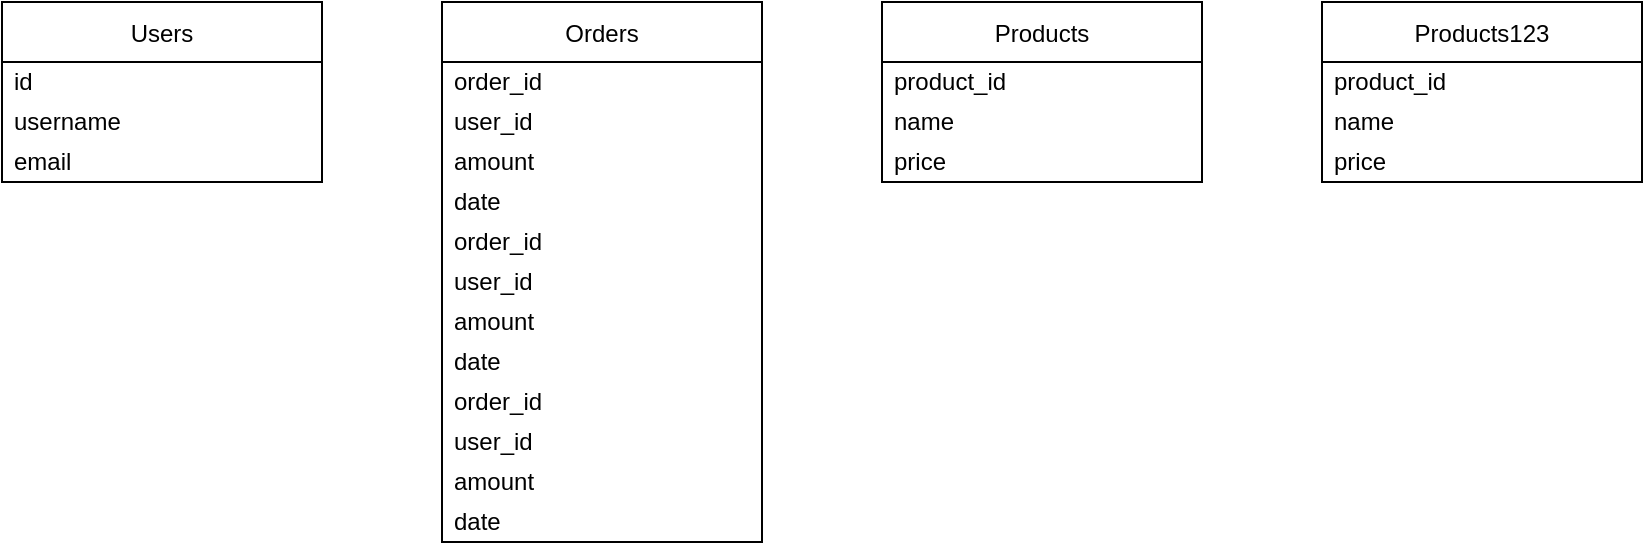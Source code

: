 <mxfile><diagram name="ERD"><mxGraphModel><root><mxCell id="0" /><mxCell id="1" parent="0" /><mxCell id="2" value="Users" style="shape=swimlane;startSize=30;swimlaneLine=1;" vertex="1" parent="1"><mxGeometry x="40" y="40" width="160" height="90" as="geometry" /></mxCell><mxCell id="3" value="id" style="text;html=1;align=left;verticalAlign=middle;spacingLeft=4;" vertex="1" parent="2"><mxGeometry x="0" y="30" width="160" height="20" as="geometry" /></mxCell><mxCell id="4" value="username" style="text;html=1;align=left;verticalAlign=middle;spacingLeft=4;" vertex="1" parent="2"><mxGeometry x="0" y="50" width="160" height="20" as="geometry" /></mxCell><mxCell id="5" value="email" style="text;html=1;align=left;verticalAlign=middle;spacingLeft=4;" vertex="1" parent="2"><mxGeometry x="0" y="70" width="160" height="20" as="geometry" /></mxCell><mxCell id="6" value="Orders" style="shape=swimlane;startSize=30;swimlaneLine=1;" vertex="1" parent="1"><mxGeometry x="260" y="40" width="160" height="270" as="geometry" /></mxCell><mxCell id="7" value="order_id" style="text;html=1;align=left;verticalAlign=middle;spacingLeft=4;" vertex="1" parent="6"><mxGeometry x="0" y="30" width="160" height="20" as="geometry" /></mxCell><mxCell id="8" value="user_id" style="text;html=1;align=left;verticalAlign=middle;spacingLeft=4;" vertex="1" parent="6"><mxGeometry x="0" y="50" width="160" height="20" as="geometry" /></mxCell><mxCell id="9" value="amount" style="text;html=1;align=left;verticalAlign=middle;spacingLeft=4;" vertex="1" parent="6"><mxGeometry x="0" y="70" width="160" height="20" as="geometry" /></mxCell><mxCell id="10" value="date" style="text;html=1;align=left;verticalAlign=middle;spacingLeft=4;" vertex="1" parent="6"><mxGeometry x="0" y="90" width="160" height="20" as="geometry" /></mxCell><mxCell id="11" value="order_id" style="text;html=1;align=left;verticalAlign=middle;spacingLeft=4;" vertex="1" parent="6"><mxGeometry x="0" y="110" width="160" height="20" as="geometry" /></mxCell><mxCell id="12" value="user_id" style="text;html=1;align=left;verticalAlign=middle;spacingLeft=4;" vertex="1" parent="6"><mxGeometry x="0" y="130" width="160" height="20" as="geometry" /></mxCell><mxCell id="13" value="amount" style="text;html=1;align=left;verticalAlign=middle;spacingLeft=4;" vertex="1" parent="6"><mxGeometry x="0" y="150" width="160" height="20" as="geometry" /></mxCell><mxCell id="14" value="date" style="text;html=1;align=left;verticalAlign=middle;spacingLeft=4;" vertex="1" parent="6"><mxGeometry x="0" y="170" width="160" height="20" as="geometry" /></mxCell><mxCell id="15" value="order_id" style="text;html=1;align=left;verticalAlign=middle;spacingLeft=4;" vertex="1" parent="6"><mxGeometry x="0" y="190" width="160" height="20" as="geometry" /></mxCell><mxCell id="16" value="user_id" style="text;html=1;align=left;verticalAlign=middle;spacingLeft=4;" vertex="1" parent="6"><mxGeometry x="0" y="210" width="160" height="20" as="geometry" /></mxCell><mxCell id="17" value="amount" style="text;html=1;align=left;verticalAlign=middle;spacingLeft=4;" vertex="1" parent="6"><mxGeometry x="0" y="230" width="160" height="20" as="geometry" /></mxCell><mxCell id="18" value="date" style="text;html=1;align=left;verticalAlign=middle;spacingLeft=4;" vertex="1" parent="6"><mxGeometry x="0" y="250" width="160" height="20" as="geometry" /></mxCell><mxCell id="19" value="Products" style="shape=swimlane;startSize=30;swimlaneLine=1;" vertex="1" parent="1"><mxGeometry x="480" y="40" width="160" height="90" as="geometry" /></mxCell><mxCell id="20" value="product_id" style="text;html=1;align=left;verticalAlign=middle;spacingLeft=4;" vertex="1" parent="19"><mxGeometry x="0" y="30" width="160" height="20" as="geometry" /></mxCell><mxCell id="21" value="name" style="text;html=1;align=left;verticalAlign=middle;spacingLeft=4;" vertex="1" parent="19"><mxGeometry x="0" y="50" width="160" height="20" as="geometry" /></mxCell><mxCell id="22" value="price" style="text;html=1;align=left;verticalAlign=middle;spacingLeft=4;" vertex="1" parent="19"><mxGeometry x="0" y="70" width="160" height="20" as="geometry" /></mxCell><mxCell id="23" value="Products123" style="shape=swimlane;startSize=30;swimlaneLine=1;" vertex="1" parent="1"><mxGeometry x="700" y="40" width="160" height="90" as="geometry" /></mxCell><mxCell id="24" value="product_id" style="text;html=1;align=left;verticalAlign=middle;spacingLeft=4;" vertex="1" parent="23"><mxGeometry x="0" y="30" width="160" height="20" as="geometry" /></mxCell><mxCell id="25" value="name" style="text;html=1;align=left;verticalAlign=middle;spacingLeft=4;" vertex="1" parent="23"><mxGeometry x="0" y="50" width="160" height="20" as="geometry" /></mxCell><mxCell id="26" value="price" style="text;html=1;align=left;verticalAlign=middle;spacingLeft=4;" vertex="1" parent="23"><mxGeometry x="0" y="70" width="160" height="20" as="geometry" /></mxCell></root></mxGraphModel></diagram></mxfile>